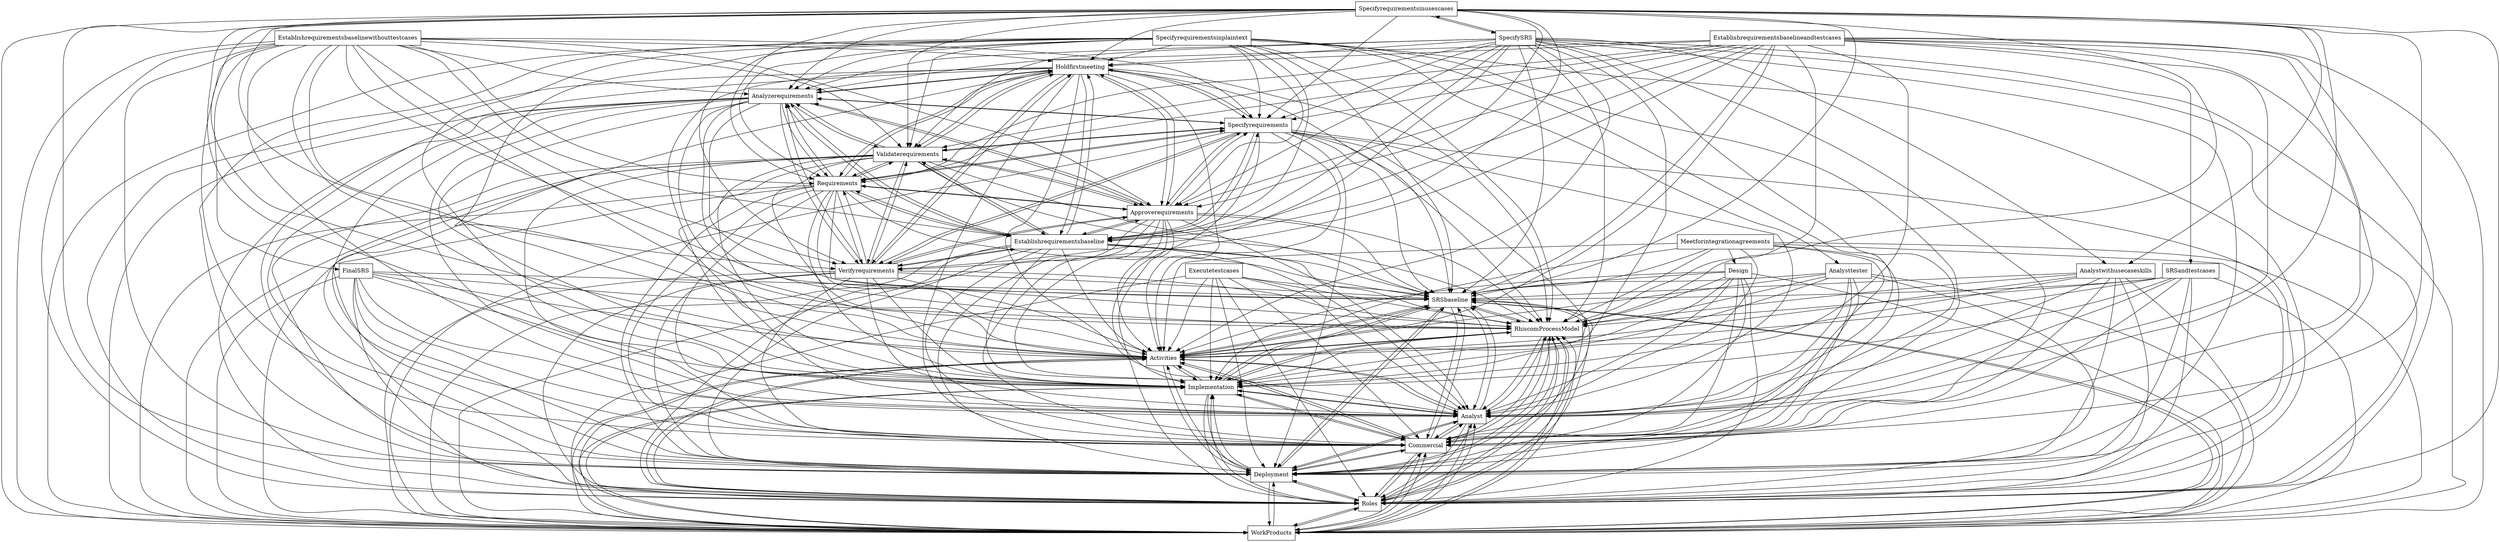 digraph{
graph [rankdir=TB];
node [shape=box];
edge [arrowhead=normal];
0[label="SRSbaseline",]
1[label="RhiscomProcessModel",]
2[label="Holdfirstmeeting",]
3[label="Analystwithusecaseskills",]
4[label="Specifyrequirementsinplaintext",]
5[label="Executetestcases",]
6[label="Analyzerequirements",]
7[label="Establishrequirementsbaselinewithouttestcases",]
8[label="Specifyrequirementsinusescases",]
9[label="WorkProducts",]
10[label="Specifyrequirements",]
11[label="Roles",]
12[label="Deployment",]
13[label="FinalSRS",]
14[label="SpecifySRS",]
15[label="Commercial",]
16[label="Verifyrequirements",]
17[label="Analysttester",]
18[label="Analyst",]
19[label="Establishrequirementsbaseline",]
20[label="Approverequirements",]
21[label="Implementation",]
22[label="Requirements",]
23[label="Design",]
24[label="Establishrequirementsbaselineandtestcases",]
25[label="Meetforintegrationagreements",]
26[label="Validaterequirements",]
27[label="Activities",]
28[label="SRSandtestcases",]
0->1[label="",]
0->9[label="",]
0->11[label="",]
0->12[label="",]
0->15[label="",]
0->18[label="",]
0->21[label="",]
0->27[label="",]
1->0[label="",]
1->9[label="",]
1->11[label="",]
1->12[label="",]
1->15[label="",]
1->18[label="",]
1->21[label="",]
1->27[label="",]
2->0[label="",]
2->1[label="",]
2->6[label="",]
2->9[label="",]
2->10[label="",]
2->11[label="",]
2->12[label="",]
2->15[label="",]
2->16[label="",]
2->18[label="",]
2->19[label="",]
2->20[label="",]
2->21[label="",]
2->22[label="",]
2->26[label="",]
2->27[label="",]
3->0[label="",]
3->1[label="",]
3->9[label="",]
3->11[label="",]
3->12[label="",]
3->15[label="",]
3->18[label="",]
3->21[label="",]
3->27[label="",]
4->0[label="",]
4->1[label="",]
4->2[label="",]
4->6[label="",]
4->9[label="",]
4->10[label="",]
4->11[label="",]
4->12[label="",]
4->15[label="",]
4->16[label="",]
4->17[label="",]
4->18[label="",]
4->19[label="",]
4->20[label="",]
4->21[label="",]
4->22[label="",]
4->26[label="",]
4->27[label="",]
5->0[label="",]
5->1[label="",]
5->9[label="",]
5->11[label="",]
5->12[label="",]
5->15[label="",]
5->18[label="",]
5->21[label="",]
5->27[label="",]
6->0[label="",]
6->1[label="",]
6->2[label="",]
6->9[label="",]
6->10[label="",]
6->11[label="",]
6->12[label="",]
6->15[label="",]
6->16[label="",]
6->18[label="",]
6->19[label="",]
6->20[label="",]
6->21[label="",]
6->22[label="",]
6->26[label="",]
6->27[label="",]
7->0[label="",]
7->1[label="",]
7->2[label="",]
7->6[label="",]
7->9[label="",]
7->10[label="",]
7->11[label="",]
7->12[label="",]
7->13[label="",]
7->15[label="",]
7->16[label="",]
7->18[label="",]
7->19[label="",]
7->20[label="",]
7->21[label="",]
7->22[label="",]
7->26[label="",]
7->27[label="",]
8->0[label="",]
8->1[label="",]
8->2[label="",]
8->3[label="",]
8->6[label="",]
8->9[label="",]
8->10[label="",]
8->11[label="",]
8->12[label="",]
8->14[label="",]
8->15[label="",]
8->16[label="",]
8->18[label="",]
8->19[label="",]
8->20[label="",]
8->21[label="",]
8->22[label="",]
8->26[label="",]
8->27[label="",]
9->0[label="",]
9->1[label="",]
9->11[label="",]
9->12[label="",]
9->15[label="",]
9->18[label="",]
9->21[label="",]
9->27[label="",]
10->0[label="",]
10->1[label="",]
10->2[label="",]
10->6[label="",]
10->9[label="",]
10->11[label="",]
10->12[label="",]
10->15[label="",]
10->16[label="",]
10->18[label="",]
10->19[label="",]
10->20[label="",]
10->21[label="",]
10->22[label="",]
10->26[label="",]
10->27[label="",]
11->0[label="",]
11->1[label="",]
11->9[label="",]
11->12[label="",]
11->15[label="",]
11->18[label="",]
11->21[label="",]
11->27[label="",]
12->0[label="",]
12->1[label="",]
12->9[label="",]
12->11[label="",]
12->15[label="",]
12->18[label="",]
12->21[label="",]
12->27[label="",]
13->0[label="",]
13->1[label="",]
13->9[label="",]
13->11[label="",]
13->12[label="",]
13->15[label="",]
13->18[label="",]
13->21[label="",]
13->27[label="",]
14->0[label="",]
14->1[label="",]
14->2[label="",]
14->3[label="",]
14->6[label="",]
14->8[label="",]
14->9[label="",]
14->10[label="",]
14->11[label="",]
14->12[label="",]
14->15[label="",]
14->16[label="",]
14->18[label="",]
14->19[label="",]
14->20[label="",]
14->21[label="",]
14->22[label="",]
14->26[label="",]
14->27[label="",]
15->0[label="",]
15->1[label="",]
15->9[label="",]
15->11[label="",]
15->12[label="",]
15->18[label="",]
15->21[label="",]
15->27[label="",]
16->0[label="",]
16->1[label="",]
16->2[label="",]
16->6[label="",]
16->9[label="",]
16->10[label="",]
16->11[label="",]
16->12[label="",]
16->15[label="",]
16->18[label="",]
16->19[label="",]
16->20[label="",]
16->21[label="",]
16->22[label="",]
16->26[label="",]
16->27[label="",]
17->0[label="",]
17->1[label="",]
17->9[label="",]
17->11[label="",]
17->12[label="",]
17->15[label="",]
17->18[label="",]
17->21[label="",]
17->27[label="",]
18->0[label="",]
18->1[label="",]
18->9[label="",]
18->11[label="",]
18->12[label="",]
18->15[label="",]
18->21[label="",]
18->27[label="",]
19->0[label="",]
19->1[label="",]
19->2[label="",]
19->6[label="",]
19->9[label="",]
19->10[label="",]
19->11[label="",]
19->12[label="",]
19->15[label="",]
19->16[label="",]
19->18[label="",]
19->20[label="",]
19->21[label="",]
19->22[label="",]
19->26[label="",]
19->27[label="",]
20->0[label="",]
20->1[label="",]
20->2[label="",]
20->6[label="",]
20->9[label="",]
20->10[label="",]
20->11[label="",]
20->12[label="",]
20->15[label="",]
20->16[label="",]
20->18[label="",]
20->19[label="",]
20->21[label="",]
20->22[label="",]
20->26[label="",]
20->27[label="",]
21->0[label="",]
21->1[label="",]
21->9[label="",]
21->11[label="",]
21->12[label="",]
21->15[label="",]
21->18[label="",]
21->27[label="",]
22->0[label="",]
22->1[label="",]
22->2[label="",]
22->6[label="",]
22->9[label="",]
22->10[label="",]
22->11[label="",]
22->12[label="",]
22->15[label="",]
22->16[label="",]
22->18[label="",]
22->19[label="",]
22->20[label="",]
22->21[label="",]
22->26[label="",]
22->27[label="",]
23->0[label="",]
23->1[label="",]
23->9[label="",]
23->11[label="",]
23->12[label="",]
23->15[label="",]
23->18[label="",]
23->21[label="",]
23->27[label="",]
24->0[label="",]
24->1[label="",]
24->2[label="",]
24->6[label="",]
24->9[label="",]
24->10[label="",]
24->11[label="",]
24->12[label="",]
24->15[label="",]
24->16[label="",]
24->18[label="",]
24->19[label="",]
24->20[label="",]
24->21[label="",]
24->22[label="",]
24->26[label="",]
24->27[label="",]
24->28[label="",]
25->0[label="",]
25->1[label="",]
25->9[label="",]
25->11[label="",]
25->12[label="",]
25->15[label="",]
25->18[label="",]
25->21[label="",]
25->23[label="",]
25->27[label="",]
26->0[label="",]
26->1[label="",]
26->2[label="",]
26->6[label="",]
26->9[label="",]
26->10[label="",]
26->11[label="",]
26->12[label="",]
26->15[label="",]
26->16[label="",]
26->18[label="",]
26->19[label="",]
26->20[label="",]
26->21[label="",]
26->22[label="",]
26->27[label="",]
27->0[label="",]
27->1[label="",]
27->9[label="",]
27->11[label="",]
27->12[label="",]
27->15[label="",]
27->18[label="",]
27->21[label="",]
28->0[label="",]
28->1[label="",]
28->9[label="",]
28->11[label="",]
28->12[label="",]
28->15[label="",]
28->18[label="",]
28->21[label="",]
28->27[label="",]
}
